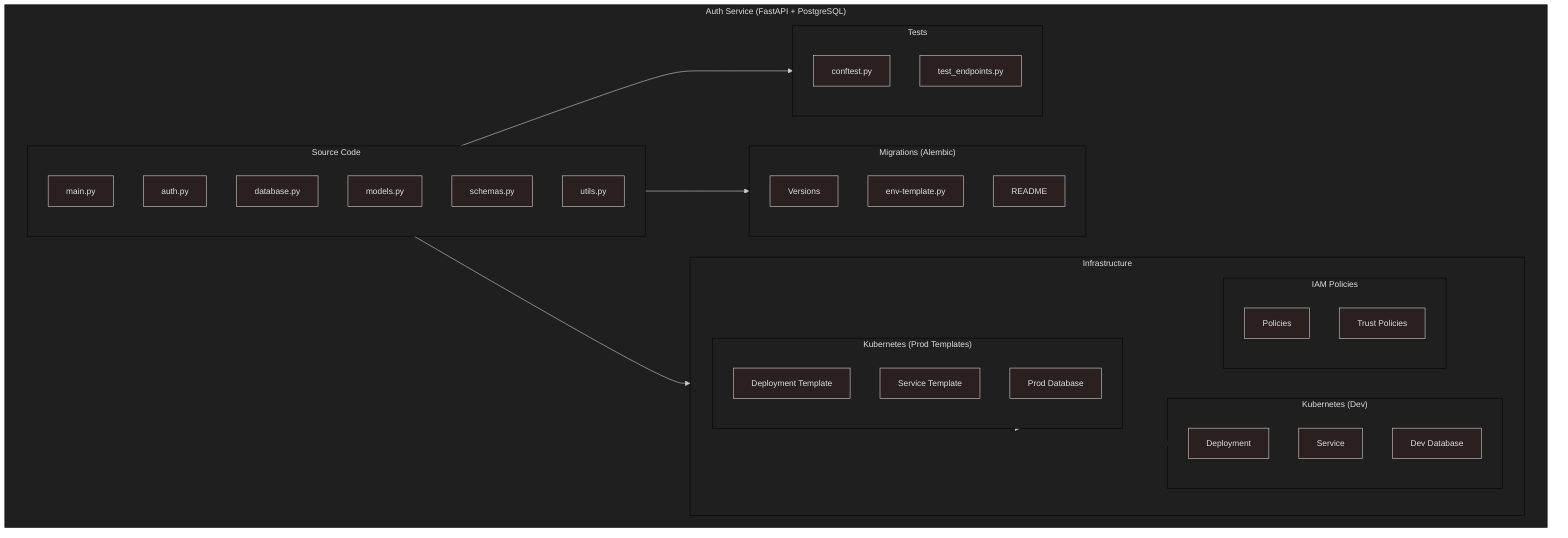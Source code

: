 ---
config:
  theme: neo-dark
  layout: dagre
---
flowchart TD
 subgraph Alembic["Migrations (Alembic)"]
        versions["Versions"]
        env_template["env-template.py"]
        readme_alembic["README"]
  end
 subgraph IAM["IAM Policies"]
        policies["Policies"]
        trust["Trust Policies"]
  end
 subgraph K8sDev["Kubernetes (Dev)"]
        deploy_dev["Deployment"]
        svc_dev["Service"]
        db_dev["Dev Database"]
  end
 subgraph K8sProd["Kubernetes (Prod Templates)"]
        deploy_prod["Deployment Template"]
        svc_prod["Service Template"]
        db_prod["Prod Database"]
  end
 subgraph Infra["Infrastructure"]
        IAM
        K8sDev
        K8sProd
  end
 subgraph Source["Source Code"]
        main["main.py"]
        auth["auth.py"]
        db["database.py"]
        models["models.py"]
        schemas["schemas.py"]
        utils["utils.py"]
  end
 subgraph Tests["Tests"]
        conftest["conftest.py"]
        endpoints["test_endpoints.py"]
  end
 subgraph AuthService["Auth Service (FastAPI + PostgreSQL)"]
        Alembic
        Infra
        Source
        Tests
  end
    Source --> Alembic & Infra & Tests
    Infra --> IAM & K8sDev & K8sProd